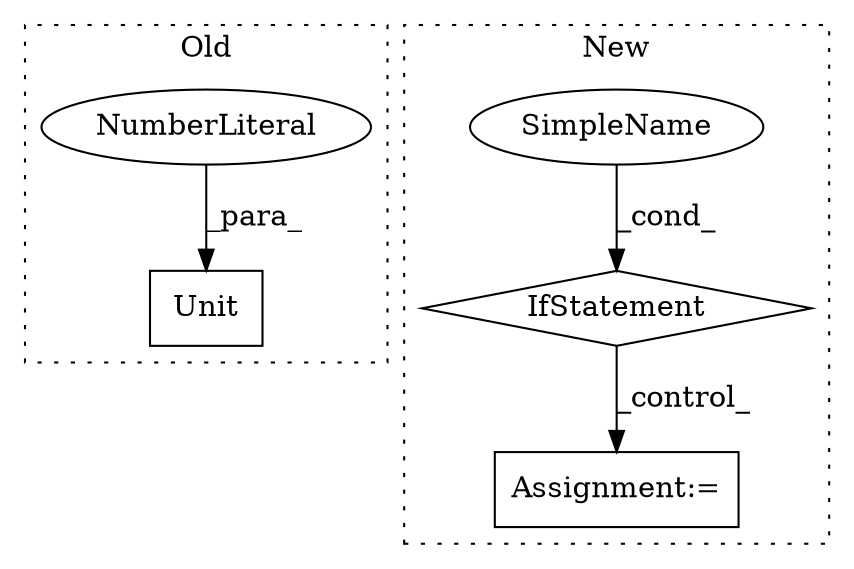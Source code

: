 digraph G {
subgraph cluster0 {
1 [label="Unit" a="32" s="7922,7928" l="5,1" shape="box"];
3 [label="NumberLiteral" a="34" s="7927" l="1" shape="ellipse"];
label = "Old";
style="dotted";
}
subgraph cluster1 {
2 [label="IfStatement" a="25" s="7913,7934" l="4,2" shape="diamond"];
4 [label="SimpleName" a="42" s="" l="" shape="ellipse"];
5 [label="Assignment:=" a="7" s="7951" l="2" shape="box"];
label = "New";
style="dotted";
}
2 -> 5 [label="_control_"];
3 -> 1 [label="_para_"];
4 -> 2 [label="_cond_"];
}
